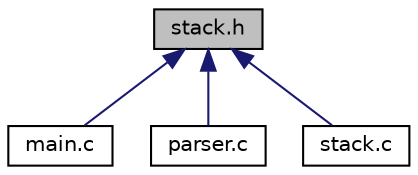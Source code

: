 digraph "stack.h"
{
 // LATEX_PDF_SIZE
  edge [fontname="Helvetica",fontsize="10",labelfontname="Helvetica",labelfontsize="10"];
  node [fontname="Helvetica",fontsize="10",shape=record];
  Node1 [label="stack.h",height=0.2,width=0.4,color="black", fillcolor="grey75", style="filled", fontcolor="black",tooltip=" "];
  Node1 -> Node2 [dir="back",color="midnightblue",fontsize="10",style="solid"];
  Node2 [label="main.c",height=0.2,width=0.4,color="black", fillcolor="white", style="filled",URL="$main_8c.html",tooltip=" "];
  Node1 -> Node3 [dir="back",color="midnightblue",fontsize="10",style="solid"];
  Node3 [label="parser.c",height=0.2,width=0.4,color="black", fillcolor="white", style="filled",URL="$parser_8c.html",tooltip=" "];
  Node1 -> Node4 [dir="back",color="midnightblue",fontsize="10",style="solid"];
  Node4 [label="stack.c",height=0.2,width=0.4,color="black", fillcolor="white", style="filled",URL="$stack_8c.html",tooltip=" "];
}
